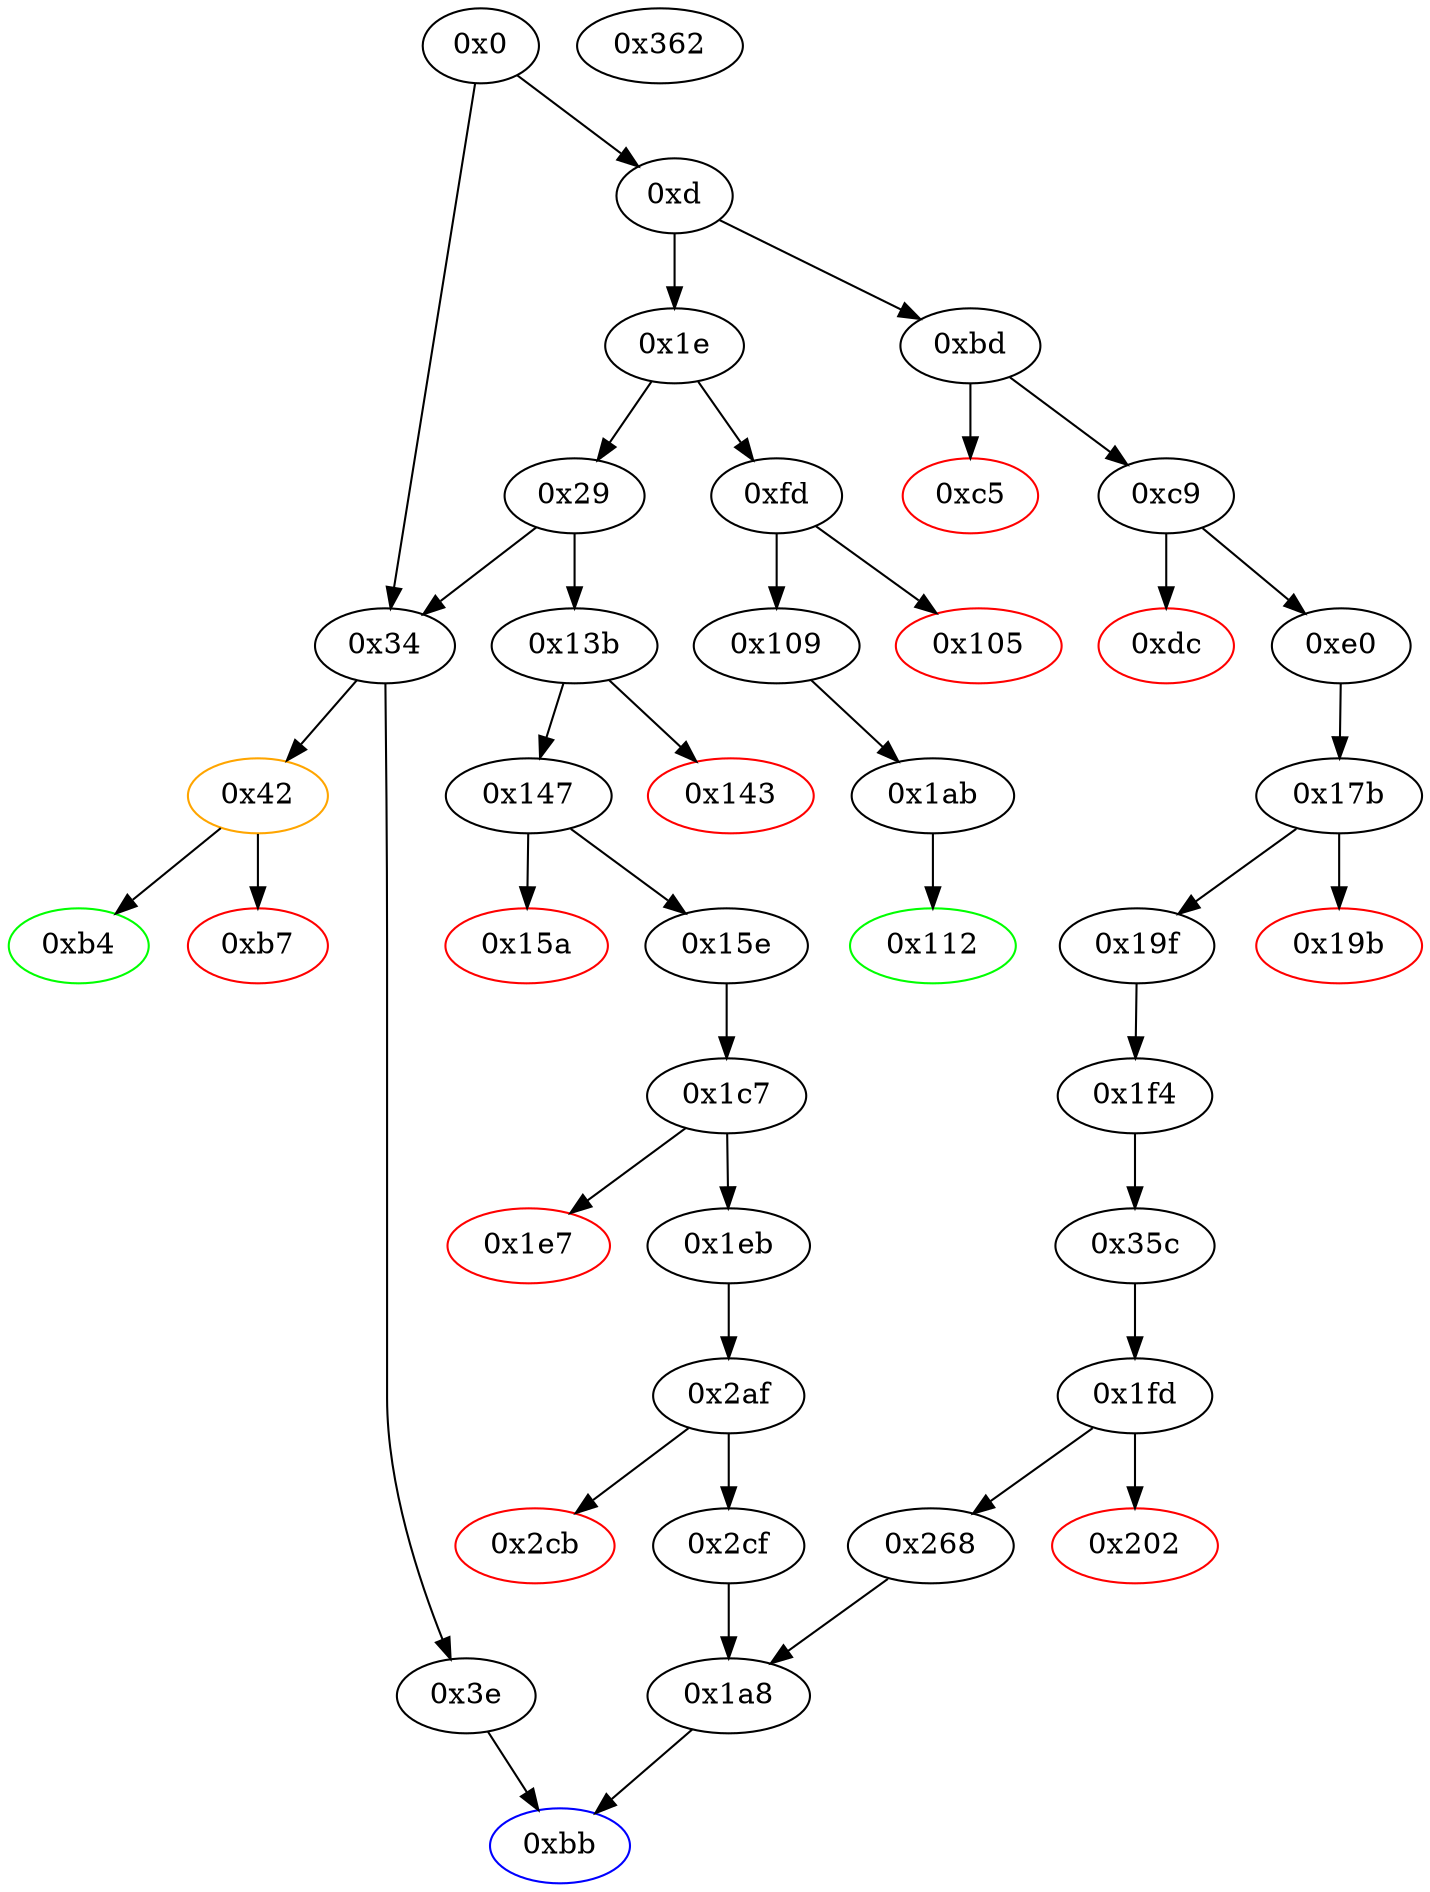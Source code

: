 strict digraph "" {
"0x2cf" [fillcolor=white, id="0x2cf", style=filled, tooltip="Block 0x2cf\n[0x2cf:0x35b]\n---\nPredecessors: [0x2af]\nSuccessors: [0x1a8]\n---\n0x2cf JUMPDEST\n0x2d0 PUSH1 0x0\n0x2d2 DUP1\n0x2d3 SLOAD\n0x2d4 PUSH1 0x40\n0x2d6 MLOAD\n0x2d7 PUSH20 0xffffffffffffffffffffffffffffffffffffffff\n0x2ec DUP1\n0x2ed DUP6\n0x2ee AND\n0x2ef SWAP4\n0x2f0 SWAP3\n0x2f1 AND\n0x2f2 SWAP2\n0x2f3 PUSH32 0x8be0079c531659141344cd1fd0a4f28419497f9722a3daafe3b4186f6b6457e0\n0x314 SWAP2\n0x315 LOG3\n0x316 PUSH1 0x0\n0x318 DUP1\n0x319 SLOAD\n0x31a PUSH32 0xffffffffffffffffffffffff0000000000000000000000000000000000000000\n0x33b AND\n0x33c PUSH20 0xffffffffffffffffffffffffffffffffffffffff\n0x351 SWAP3\n0x352 SWAP1\n0x353 SWAP3\n0x354 AND\n0x355 SWAP2\n0x356 SWAP1\n0x357 SWAP2\n0x358 OR\n0x359 SWAP1\n0x35a SSTORE\n0x35b JUMP\n---\n0x2cf: JUMPDEST \n0x2d0: V156 = 0x0\n0x2d3: V157 = S[0x0]\n0x2d4: V158 = 0x40\n0x2d6: V159 = M[0x40]\n0x2d7: V160 = 0xffffffffffffffffffffffffffffffffffffffff\n0x2ee: V161 = AND V100 0xffffffffffffffffffffffffffffffffffffffff\n0x2f1: V162 = AND V157 0xffffffffffffffffffffffffffffffffffffffff\n0x2f3: V163 = 0x8be0079c531659141344cd1fd0a4f28419497f9722a3daafe3b4186f6b6457e0\n0x315: LOG V159 0x0 0x8be0079c531659141344cd1fd0a4f28419497f9722a3daafe3b4186f6b6457e0 V162 V161\n0x316: V164 = 0x0\n0x319: V165 = S[0x0]\n0x31a: V166 = 0xffffffffffffffffffffffff0000000000000000000000000000000000000000\n0x33b: V167 = AND 0xffffffffffffffffffffffff0000000000000000000000000000000000000000 V165\n0x33c: V168 = 0xffffffffffffffffffffffffffffffffffffffff\n0x354: V169 = AND 0xffffffffffffffffffffffffffffffffffffffff V100\n0x358: V170 = OR V169 V167\n0x35a: S[0x0] = V170\n0x35b: JUMP 0x1a8\n---\nEntry stack: [V9, 0xbb, V100, 0x1a8, V100]\nStack pops: 2\nStack additions: []\nExit stack: [V9, 0xbb, V100]\n\nDef sites:\nV9: {0xd.0x12}\n0xbb: {0x147.0x149}\nV100: {0x15e.0x176}\n0x1a8: {0x1eb.0x1ec}\nV100: {0x15e.0x176}\n"];
"0x35c" [fillcolor=white, id="0x35c", style=filled, tooltip="Block 0x35c\n[0x35c:0x361]\n---\nPredecessors: [0x1f4]\nSuccessors: [0x1fd]\n---\n0x35c JUMPDEST\n0x35d EXTCODESIZE\n0x35e ISZERO\n0x35f ISZERO\n0x360 SWAP1\n0x361 JUMP\n---\n0x35c: JUMPDEST \n0x35d: V171 = EXTCODESIZE V69\n0x35e: V172 = ISZERO V171\n0x35f: V173 = ISZERO V172\n0x361: JUMP 0x1fd\n---\nEntry stack: [V9, 0xbb, V69, 0x1a8, V69, 0x1fd, V69]\nStack pops: 2\nStack additions: [V173]\nExit stack: [V9, 0xbb, V69, 0x1a8, V69, V173]\n\nDef sites:\nV9: {0xd.0x12}\n0xbb: {0xc9.0xcb}\nV69: {0xe0.0xf8}\n0x1a8: {0x19f.0x1a0}\nV69: {0xe0.0xf8}\n0x1fd: {0x1f4.0x1f5}\nV69: {0xe0.0xf8}\n"];
"0x1a8" [fillcolor=white, id="0x1a8", style=filled, tooltip="Block 0x1a8\n[0x1a8:0x1aa]\n---\nPredecessors: [0x268, 0x2cf]\nSuccessors: [0xbb]\n---\n0x1a8 JUMPDEST\n0x1a9 POP\n0x1aa JUMP\n---\n0x1a8: JUMPDEST \n0x1aa: JUMP 0xbb\n---\nEntry stack: [V9, 0xbb, S0]\nStack pops: 2\nStack additions: []\nExit stack: [V9]\n\nDef sites:\nV9: {0xd.0x12}\n0xbb: {0xc9.0xcb, 0x147.0x149}\nS0: {0xe0.0xf8, 0x15e.0x176}\n"];
"0xdc" [color=red, fillcolor=white, id="0xdc", style=filled, tooltip="Block 0xdc\n[0xdc:0xdf]\n---\nPredecessors: [0xc9]\nSuccessors: []\n---\n0xdc PUSH1 0x0\n0xde DUP1\n0xdf REVERT\n---\n0xdc: V66 = 0x0\n0xdf: REVERT 0x0 0x0\n---\nEntry stack: [V9, 0xbb, 0x4, V61]\nStack pops: 0\nStack additions: []\nExit stack: [V9, 0xbb, 0x4, V61]\n\nDef sites:\nV9: {0xd.0x12}\n0xbb: {0xc9.0xcb}\n0x4: {0xc9.0xce}\nV61: {0xc9.0xd2}\n"];
"0x42" [color=orange, fillcolor=white, id="0x42", style=filled, tooltip="Block 0x42\n[0x42:0xb3]\n---\nPredecessors: [0x34]\nSuccessors: [0xb4, 0xb7]\n---\n0x42 JUMPDEST\n0x43 PUSH1 0x1\n0x45 SLOAD\n0x46 PUSH1 0x40\n0x48 DUP1\n0x49 MLOAD\n0x4a PUSH1 0x20\n0x4c CALLDATASIZE\n0x4d PUSH1 0x1f\n0x4f DUP2\n0x50 ADD\n0x51 DUP3\n0x52 SWAP1\n0x53 DIV\n0x54 DUP3\n0x55 MUL\n0x56 DUP4\n0x57 ADD\n0x58 DUP3\n0x59 ADD\n0x5a SWAP1\n0x5b SWAP4\n0x5c MSTORE\n0x5d DUP3\n0x5e DUP3\n0x5f MSTORE\n0x60 PUSH20 0xffffffffffffffffffffffffffffffffffffffff\n0x75 SWAP1\n0x76 SWAP4\n0x77 AND\n0x78 SWAP3\n0x79 PUSH1 0x60\n0x7b SWAP3\n0x7c PUSH1 0x0\n0x7e SWAP2\n0x7f DUP2\n0x80 SWAP1\n0x81 DUP5\n0x82 ADD\n0x83 DUP4\n0x84 DUP3\n0x85 DUP1\n0x86 DUP3\n0x87 DUP5\n0x88 CALLDATACOPY\n0x89 PUSH1 0x0\n0x8b SWAP3\n0x8c ADD\n0x8d DUP3\n0x8e SWAP1\n0x8f MSTORE\n0x90 POP\n0x91 DUP5\n0x92 MLOAD\n0x93 SWAP5\n0x94 SWAP6\n0x95 POP\n0x96 SWAP4\n0x97 DUP5\n0x98 SWAP4\n0x99 POP\n0x9a SWAP2\n0x9b POP\n0x9c POP\n0x9d PUSH1 0x20\n0x9f DUP5\n0xa0 ADD\n0xa1 DUP6\n0xa2 GAS\n0xa3 DELEGATECALL\n0xa4 RETURNDATASIZE\n0xa5 PUSH1 0x40\n0xa7 MLOAD\n0xa8 DUP2\n0xa9 PUSH1 0x0\n0xab DUP3\n0xac RETURNDATACOPY\n0xad DUP3\n0xae DUP1\n0xaf ISZERO\n0xb0 PUSH2 0xb7\n0xb3 JUMPI\n---\n0x42: JUMPDEST \n0x43: V24 = 0x1\n0x45: V25 = S[0x1]\n0x46: V26 = 0x40\n0x49: V27 = M[0x40]\n0x4a: V28 = 0x20\n0x4c: V29 = CALLDATASIZE\n0x4d: V30 = 0x1f\n0x50: V31 = ADD V29 0x1f\n0x53: V32 = DIV V31 0x20\n0x55: V33 = MUL 0x20 V32\n0x57: V34 = ADD V27 V33\n0x59: V35 = ADD 0x20 V34\n0x5c: M[0x40] = V35\n0x5f: M[V27] = V29\n0x60: V36 = 0xffffffffffffffffffffffffffffffffffffffff\n0x77: V37 = AND V25 0xffffffffffffffffffffffffffffffffffffffff\n0x79: V38 = 0x60\n0x7c: V39 = 0x0\n0x82: V40 = ADD V27 0x20\n0x88: CALLDATACOPY V40 0x0 V29\n0x89: V41 = 0x0\n0x8c: V42 = ADD V40 V29\n0x8f: M[V42] = 0x0\n0x92: V43 = M[V27]\n0x9d: V44 = 0x20\n0xa0: V45 = ADD V27 0x20\n0xa2: V46 = GAS\n0xa3: V47 = DELEGATECALL V46 V37 V45 V43 0x0 0x0\n0xa4: V48 = RETURNDATASIZE\n0xa5: V49 = 0x40\n0xa7: V50 = M[0x40]\n0xa9: V51 = 0x0\n0xac: RETURNDATACOPY V50 0x0 V48\n0xaf: V52 = ISZERO V47\n0xb0: V53 = 0xb7\n0xb3: JUMPI 0xb7 V52\n---\nEntry stack: [V9]\nStack pops: 0\nStack additions: [V37, V27, V47, V48, V50, V47]\nExit stack: [V9, V37, V27, V47, V48, V50, V47]\n\nDef sites:\nV9: {0xd.0x12}\n"];
"0x19f" [fillcolor=white, id="0x19f", style=filled, tooltip="Block 0x19f\n[0x19f:0x1a7]\n---\nPredecessors: [0x17b]\nSuccessors: [0x1f4]\n---\n0x19f JUMPDEST\n0x1a0 PUSH2 0x1a8\n0x1a3 DUP2\n0x1a4 PUSH2 0x1f4\n0x1a7 JUMP\n---\n0x19f: JUMPDEST \n0x1a0: V110 = 0x1a8\n0x1a4: V111 = 0x1f4\n0x1a7: JUMP 0x1f4\n---\nEntry stack: [V9, 0xbb, V69]\nStack pops: 1\nStack additions: [S0, 0x1a8, S0]\nExit stack: [V9, 0xbb, V69, 0x1a8, V69]\n\nDef sites:\nV9: {0xd.0x12}\n0xbb: {0xc9.0xcb}\nV69: {0xe0.0xf8}\n"];
"0x1c7" [fillcolor=white, id="0x1c7", style=filled, tooltip="Block 0x1c7\n[0x1c7:0x1e6]\n---\nPredecessors: [0x15e]\nSuccessors: [0x1e7, 0x1eb]\n---\n0x1c7 JUMPDEST\n0x1c8 PUSH1 0x0\n0x1ca SLOAD\n0x1cb PUSH20 0xffffffffffffffffffffffffffffffffffffffff\n0x1e0 AND\n0x1e1 CALLER\n0x1e2 EQ\n0x1e3 PUSH2 0x1eb\n0x1e6 JUMPI\n---\n0x1c7: JUMPDEST \n0x1c8: V116 = 0x0\n0x1ca: V117 = S[0x0]\n0x1cb: V118 = 0xffffffffffffffffffffffffffffffffffffffff\n0x1e0: V119 = AND 0xffffffffffffffffffffffffffffffffffffffff V117\n0x1e1: V120 = CALLER\n0x1e2: V121 = EQ V120 V119\n0x1e3: V122 = 0x1eb\n0x1e6: JUMPI 0x1eb V121\n---\nEntry stack: [V9, 0xbb, V100]\nStack pops: 0\nStack additions: []\nExit stack: [V9, 0xbb, V100]\n\nDef sites:\nV9: {0xd.0x12}\n0xbb: {0x147.0x149}\nV100: {0x15e.0x176}\n"];
"0x143" [color=red, fillcolor=white, id="0x143", style=filled, tooltip="Block 0x143\n[0x143:0x146]\n---\nPredecessors: [0x13b]\nSuccessors: []\n---\n0x143 PUSH1 0x0\n0x145 DUP1\n0x146 REVERT\n---\n0x143: V88 = 0x0\n0x146: REVERT 0x0 0x0\n---\nEntry stack: [V9, V85]\nStack pops: 0\nStack additions: []\nExit stack: [V9, V85]\n\nDef sites:\nV9: {0xd.0x12}\nV85: {0x13b.0x13c}\n"];
"0x268" [fillcolor=white, id="0x268", style=filled, tooltip="Block 0x268\n[0x268:0x2ae]\n---\nPredecessors: [0x1fd]\nSuccessors: [0x1a8]\n---\n0x268 JUMPDEST\n0x269 PUSH1 0x1\n0x26b DUP1\n0x26c SLOAD\n0x26d PUSH32 0xffffffffffffffffffffffff0000000000000000000000000000000000000000\n0x28e AND\n0x28f PUSH20 0xffffffffffffffffffffffffffffffffffffffff\n0x2a4 SWAP3\n0x2a5 SWAP1\n0x2a6 SWAP3\n0x2a7 AND\n0x2a8 SWAP2\n0x2a9 SWAP1\n0x2aa SWAP2\n0x2ab OR\n0x2ac SWAP1\n0x2ad SSTORE\n0x2ae JUMP\n---\n0x268: JUMPDEST \n0x269: V145 = 0x1\n0x26c: V146 = S[0x1]\n0x26d: V147 = 0xffffffffffffffffffffffff0000000000000000000000000000000000000000\n0x28e: V148 = AND 0xffffffffffffffffffffffff0000000000000000000000000000000000000000 V146\n0x28f: V149 = 0xffffffffffffffffffffffffffffffffffffffff\n0x2a7: V150 = AND 0xffffffffffffffffffffffffffffffffffffffff V69\n0x2ab: V151 = OR V150 V148\n0x2ad: S[0x1] = V151\n0x2ae: JUMP 0x1a8\n---\nEntry stack: [V9, 0xbb, V69, 0x1a8, V69]\nStack pops: 2\nStack additions: []\nExit stack: [V9, 0xbb, V69]\n\nDef sites:\nV9: {0xd.0x12}\n0xbb: {0xc9.0xcb}\nV69: {0xe0.0xf8}\n0x1a8: {0x19f.0x1a0}\nV69: {0xe0.0xf8}\n"];
"0xb4" [color=green, fillcolor=white, id="0xb4", style=filled, tooltip="Block 0xb4\n[0xb4:0xb6]\n---\nPredecessors: [0x42]\nSuccessors: []\n---\n0xb4 DUP3\n0xb5 DUP3\n0xb6 RETURN\n---\n0xb6: RETURN V50 V48\n---\nEntry stack: [V9, V37, V27, V47, V48, V50, V47]\nStack pops: 3\nStack additions: [S2, S1, S0]\nExit stack: [V9, V37, V27, V47, V48, V50, V47]\n\nDef sites:\nV9: {0xd.0x12}\nV37: {0x42.0x77}\nV27: {0x42.0x49}\nV47: {0x42.0xa3}\nV48: {0x42.0xa4}\nV50: {0x42.0xa7}\nV47: {0x42.0xa3}\n"];
"0x1f4" [fillcolor=white, id="0x1f4", style=filled, tooltip="Block 0x1f4\n[0x1f4:0x1fc]\n---\nPredecessors: [0x19f]\nSuccessors: [0x35c]\n---\n0x1f4 JUMPDEST\n0x1f5 PUSH2 0x1fd\n0x1f8 DUP2\n0x1f9 PUSH2 0x35c\n0x1fc JUMP\n---\n0x1f4: JUMPDEST \n0x1f5: V126 = 0x1fd\n0x1f9: V127 = 0x35c\n0x1fc: JUMP 0x35c\n---\nEntry stack: [V9, 0xbb, V69, 0x1a8, V69]\nStack pops: 1\nStack additions: [S0, 0x1fd, S0]\nExit stack: [V9, 0xbb, V69, 0x1a8, V69, 0x1fd, V69]\n\nDef sites:\nV9: {0xd.0x12}\n0xbb: {0xc9.0xcb}\nV69: {0xe0.0xf8}\n0x1a8: {0x19f.0x1a0}\nV69: {0xe0.0xf8}\n"];
"0xbb" [color=blue, fillcolor=white, id="0xbb", style=filled, tooltip="Block 0xbb\n[0xbb:0xbc]\n---\nPredecessors: [0x3e, 0x1a8]\nSuccessors: []\n---\n0xbb JUMPDEST\n0xbc STOP\n---\n0xbb: JUMPDEST \n0xbc: STOP \n---\nEntry stack: [V9]\nStack pops: 0\nStack additions: []\nExit stack: [V9]\n\nDef sites:\nV9: {0xd.0x12}\n"];
"0x2af" [fillcolor=white, id="0x2af", style=filled, tooltip="Block 0x2af\n[0x2af:0x2ca]\n---\nPredecessors: [0x1eb]\nSuccessors: [0x2cb, 0x2cf]\n---\n0x2af JUMPDEST\n0x2b0 PUSH20 0xffffffffffffffffffffffffffffffffffffffff\n0x2c5 DUP2\n0x2c6 AND\n0x2c7 PUSH2 0x2cf\n0x2ca JUMPI\n---\n0x2af: JUMPDEST \n0x2b0: V152 = 0xffffffffffffffffffffffffffffffffffffffff\n0x2c6: V153 = AND V100 0xffffffffffffffffffffffffffffffffffffffff\n0x2c7: V154 = 0x2cf\n0x2ca: JUMPI 0x2cf V153\n---\nEntry stack: [V9, 0xbb, V100, 0x1a8, V100]\nStack pops: 1\nStack additions: [S0]\nExit stack: [V9, 0xbb, V100, 0x1a8, V100]\n\nDef sites:\nV9: {0xd.0x12}\n0xbb: {0x147.0x149}\nV100: {0x15e.0x176}\n0x1a8: {0x1eb.0x1ec}\nV100: {0x15e.0x176}\n"];
"0x1ab" [fillcolor=white, id="0x1ab", style=filled, tooltip="Block 0x1ab\n[0x1ab:0x1c6]\n---\nPredecessors: [0x109]\nSuccessors: [0x112]\n---\n0x1ab JUMPDEST\n0x1ac PUSH1 0x0\n0x1ae SLOAD\n0x1af PUSH20 0xffffffffffffffffffffffffffffffffffffffff\n0x1c4 AND\n0x1c5 DUP2\n0x1c6 JUMP\n---\n0x1ab: JUMPDEST \n0x1ac: V112 = 0x0\n0x1ae: V113 = S[0x0]\n0x1af: V114 = 0xffffffffffffffffffffffffffffffffffffffff\n0x1c4: V115 = AND 0xffffffffffffffffffffffffffffffffffffffff V113\n0x1c6: JUMP 0x112\n---\nEntry stack: [V9, 0x112]\nStack pops: 1\nStack additions: [S0, V115]\nExit stack: [V9, 0x112, V115]\n\nDef sites:\nV9: {0xd.0x12}\n0x112: {0x109.0x10b}\n"];
"0x29" [fillcolor=white, id="0x29", style=filled, tooltip="Block 0x29\n[0x29:0x33]\n---\nPredecessors: [0x1e]\nSuccessors: [0x34, 0x13b]\n---\n0x29 DUP1\n0x2a PUSH4 0xf2fde38b\n0x2f EQ\n0x30 PUSH2 0x13b\n0x33 JUMPI\n---\n0x2a: V16 = 0xf2fde38b\n0x2f: V17 = EQ 0xf2fde38b V9\n0x30: V18 = 0x13b\n0x33: JUMPI 0x13b V17\n---\nEntry stack: [V9]\nStack pops: 1\nStack additions: [S0]\nExit stack: [V9]\n\nDef sites:\nV9: {0xd.0x12}\n"];
"0xbd" [fillcolor=white, id="0xbd", style=filled, tooltip="Block 0xbd\n[0xbd:0xc4]\n---\nPredecessors: [0xd]\nSuccessors: [0xc5, 0xc9]\n---\n0xbd JUMPDEST\n0xbe CALLVALUE\n0xbf DUP1\n0xc0 ISZERO\n0xc1 PUSH2 0xc9\n0xc4 JUMPI\n---\n0xbd: JUMPDEST \n0xbe: V54 = CALLVALUE\n0xc0: V55 = ISZERO V54\n0xc1: V56 = 0xc9\n0xc4: JUMPI 0xc9 V55\n---\nEntry stack: [V9]\nStack pops: 0\nStack additions: [V54]\nExit stack: [V9, V54]\n\nDef sites:\nV9: {0xd.0x12}\n"];
"0x362" [fillcolor=white, id="0x362", style=filled, tooltip="Block 0x362\n[0x362:0x39c]\n---\nPredecessors: []\nSuccessors: []\n---\n0x362 INVALID\n0x363 LOG2\n0x364 PUSH6 0x627a7a723158\n0x36b SHA3\n0x36c GASPRICE\n0x36d SMOD\n0x36e PUSH32 0xf87c394eab4bc5d426f6079fb3ffca114b6920f8316a62a3eb02d6d19264736f\n0x38f PUSH13 0x63430005100032\n---\n0x362: INVALID \n0x363: LOG S0 S1 S2 S3\n0x364: V174 = 0x627a7a723158\n0x36b: V175 = SHA3 0x627a7a723158 S4\n0x36c: V176 = GASPRICE\n0x36d: V177 = SMOD V176 V175\n0x36e: V178 = 0xf87c394eab4bc5d426f6079fb3ffca114b6920f8316a62a3eb02d6d19264736f\n0x38f: V179 = 0x63430005100032\n---\nEntry stack: []\nStack pops: 0\nStack additions: [0x63430005100032, 0xf87c394eab4bc5d426f6079fb3ffca114b6920f8316a62a3eb02d6d19264736f, V177]\nExit stack: []\n\nDef sites:\n"];
"0xc9" [fillcolor=white, id="0xc9", style=filled, tooltip="Block 0xc9\n[0xc9:0xdb]\n---\nPredecessors: [0xbd]\nSuccessors: [0xdc, 0xe0]\n---\n0xc9 JUMPDEST\n0xca POP\n0xcb PUSH2 0xbb\n0xce PUSH1 0x4\n0xd0 DUP1\n0xd1 CALLDATASIZE\n0xd2 SUB\n0xd3 PUSH1 0x20\n0xd5 DUP2\n0xd6 LT\n0xd7 ISZERO\n0xd8 PUSH2 0xe0\n0xdb JUMPI\n---\n0xc9: JUMPDEST \n0xcb: V58 = 0xbb\n0xce: V59 = 0x4\n0xd1: V60 = CALLDATASIZE\n0xd2: V61 = SUB V60 0x4\n0xd3: V62 = 0x20\n0xd6: V63 = LT V61 0x20\n0xd7: V64 = ISZERO V63\n0xd8: V65 = 0xe0\n0xdb: JUMPI 0xe0 V64\n---\nEntry stack: [V9, V54]\nStack pops: 1\nStack additions: [0xbb, 0x4, V61]\nExit stack: [V9, 0xbb, 0x4, V61]\n\nDef sites:\nV9: {0xd.0x12}\nV54: {0xbd.0xbe}\n"];
"0x1fd" [fillcolor=white, id="0x1fd", style=filled, tooltip="Block 0x1fd\n[0x1fd:0x201]\n---\nPredecessors: [0x35c]\nSuccessors: [0x202, 0x268]\n---\n0x1fd JUMPDEST\n0x1fe PUSH2 0x268\n0x201 JUMPI\n---\n0x1fd: JUMPDEST \n0x1fe: V128 = 0x268\n0x201: JUMPI 0x268 V173\n---\nEntry stack: [V9, 0xbb, V69, 0x1a8, V69, V173]\nStack pops: 1\nStack additions: []\nExit stack: [V9, 0xbb, V69, 0x1a8, V69]\n\nDef sites:\nV9: {0xd.0x12}\n0xbb: {0xc9.0xcb}\nV69: {0xe0.0xf8}\n0x1a8: {0x19f.0x1a0}\nV69: {0xe0.0xf8}\nV173: {0x35c.0x35f}\n"];
"0x13b" [fillcolor=white, id="0x13b", style=filled, tooltip="Block 0x13b\n[0x13b:0x142]\n---\nPredecessors: [0x29]\nSuccessors: [0x143, 0x147]\n---\n0x13b JUMPDEST\n0x13c CALLVALUE\n0x13d DUP1\n0x13e ISZERO\n0x13f PUSH2 0x147\n0x142 JUMPI\n---\n0x13b: JUMPDEST \n0x13c: V85 = CALLVALUE\n0x13e: V86 = ISZERO V85\n0x13f: V87 = 0x147\n0x142: JUMPI 0x147 V86\n---\nEntry stack: [V9]\nStack pops: 0\nStack additions: [V85]\nExit stack: [V9, V85]\n\nDef sites:\nV9: {0xd.0x12}\n"];
"0x147" [fillcolor=white, id="0x147", style=filled, tooltip="Block 0x147\n[0x147:0x159]\n---\nPredecessors: [0x13b]\nSuccessors: [0x15a, 0x15e]\n---\n0x147 JUMPDEST\n0x148 POP\n0x149 PUSH2 0xbb\n0x14c PUSH1 0x4\n0x14e DUP1\n0x14f CALLDATASIZE\n0x150 SUB\n0x151 PUSH1 0x20\n0x153 DUP2\n0x154 LT\n0x155 ISZERO\n0x156 PUSH2 0x15e\n0x159 JUMPI\n---\n0x147: JUMPDEST \n0x149: V89 = 0xbb\n0x14c: V90 = 0x4\n0x14f: V91 = CALLDATASIZE\n0x150: V92 = SUB V91 0x4\n0x151: V93 = 0x20\n0x154: V94 = LT V92 0x20\n0x155: V95 = ISZERO V94\n0x156: V96 = 0x15e\n0x159: JUMPI 0x15e V95\n---\nEntry stack: [V9, V85]\nStack pops: 1\nStack additions: [0xbb, 0x4, V92]\nExit stack: [V9, 0xbb, 0x4, V92]\n\nDef sites:\nV9: {0xd.0x12}\nV85: {0x13b.0x13c}\n"];
"0x0" [fillcolor=white, id="0x0", style=filled, tooltip="Block 0x0\n[0x0:0xc]\n---\nPredecessors: []\nSuccessors: [0xd, 0x34]\n---\n0x0 PUSH1 0x80\n0x2 PUSH1 0x40\n0x4 MSTORE\n0x5 PUSH1 0x4\n0x7 CALLDATASIZE\n0x8 LT\n0x9 PUSH2 0x34\n0xc JUMPI\n---\n0x0: V0 = 0x80\n0x2: V1 = 0x40\n0x4: M[0x40] = 0x80\n0x5: V2 = 0x4\n0x7: V3 = CALLDATASIZE\n0x8: V4 = LT V3 0x4\n0x9: V5 = 0x34\n0xc: JUMPI 0x34 V4\n---\nEntry stack: []\nStack pops: 0\nStack additions: []\nExit stack: []\n\nDef sites:\n"];
"0x34" [fillcolor=white, id="0x34", style=filled, tooltip="Block 0x34\n[0x34:0x3d]\n---\nPredecessors: [0x0, 0x29]\nSuccessors: [0x3e, 0x42]\n---\n0x34 JUMPDEST\n0x35 PUSH2 0x8fc\n0x38 GAS\n0x39 GT\n0x3a PUSH2 0x42\n0x3d JUMPI\n---\n0x34: JUMPDEST \n0x35: V19 = 0x8fc\n0x38: V20 = GAS\n0x39: V21 = GT V20 0x8fc\n0x3a: V22 = 0x42\n0x3d: JUMPI 0x42 V21\n---\nEntry stack: [V9]\nStack pops: 0\nStack additions: []\nExit stack: [V9]\n\nDef sites:\nV9: {0xd.0x12}\n"];
"0x1e7" [color=red, fillcolor=white, id="0x1e7", style=filled, tooltip="Block 0x1e7\n[0x1e7:0x1ea]\n---\nPredecessors: [0x1c7]\nSuccessors: []\n---\n0x1e7 PUSH1 0x0\n0x1e9 DUP1\n0x1ea REVERT\n---\n0x1e7: V123 = 0x0\n0x1ea: REVERT 0x0 0x0\n---\nEntry stack: [V9, 0xbb, V100]\nStack pops: 0\nStack additions: []\nExit stack: [V9, 0xbb, V100]\n\nDef sites:\nV9: {0xd.0x12}\n0xbb: {0x147.0x149}\nV100: {0x15e.0x176}\n"];
"0x109" [fillcolor=white, id="0x109", style=filled, tooltip="Block 0x109\n[0x109:0x111]\n---\nPredecessors: [0xfd]\nSuccessors: [0x1ab]\n---\n0x109 JUMPDEST\n0x10a POP\n0x10b PUSH2 0x112\n0x10e PUSH2 0x1ab\n0x111 JUMP\n---\n0x109: JUMPDEST \n0x10b: V75 = 0x112\n0x10e: V76 = 0x1ab\n0x111: JUMP 0x1ab\n---\nEntry stack: [V9, V71]\nStack pops: 1\nStack additions: [0x112]\nExit stack: [V9, 0x112]\n\nDef sites:\nV9: {0xd.0x12}\nV71: {0xfd.0xfe}\n"];
"0xfd" [fillcolor=white, id="0xfd", style=filled, tooltip="Block 0xfd\n[0xfd:0x104]\n---\nPredecessors: [0x1e]\nSuccessors: [0x105, 0x109]\n---\n0xfd JUMPDEST\n0xfe CALLVALUE\n0xff DUP1\n0x100 ISZERO\n0x101 PUSH2 0x109\n0x104 JUMPI\n---\n0xfd: JUMPDEST \n0xfe: V71 = CALLVALUE\n0x100: V72 = ISZERO V71\n0x101: V73 = 0x109\n0x104: JUMPI 0x109 V72\n---\nEntry stack: [V9]\nStack pops: 0\nStack additions: [V71]\nExit stack: [V9, V71]\n\nDef sites:\nV9: {0xd.0x12}\n"];
"0xc5" [color=red, fillcolor=white, id="0xc5", style=filled, tooltip="Block 0xc5\n[0xc5:0xc8]\n---\nPredecessors: [0xbd]\nSuccessors: []\n---\n0xc5 PUSH1 0x0\n0xc7 DUP1\n0xc8 REVERT\n---\n0xc5: V57 = 0x0\n0xc8: REVERT 0x0 0x0\n---\nEntry stack: [V9, V54]\nStack pops: 0\nStack additions: []\nExit stack: [V9, V54]\n\nDef sites:\nV9: {0xd.0x12}\nV54: {0xbd.0xbe}\n"];
"0xd" [fillcolor=white, id="0xd", style=filled, tooltip="Block 0xd\n[0xd:0x1d]\n---\nPredecessors: [0x0]\nSuccessors: [0x1e, 0xbd]\n---\n0xd PUSH1 0x0\n0xf CALLDATALOAD\n0x10 PUSH1 0xe0\n0x12 SHR\n0x13 DUP1\n0x14 PUSH4 0x776d1a01\n0x19 EQ\n0x1a PUSH2 0xbd\n0x1d JUMPI\n---\n0xd: V6 = 0x0\n0xf: V7 = CALLDATALOAD 0x0\n0x10: V8 = 0xe0\n0x12: V9 = SHR 0xe0 V7\n0x14: V10 = 0x776d1a01\n0x19: V11 = EQ 0x776d1a01 V9\n0x1a: V12 = 0xbd\n0x1d: JUMPI 0xbd V11\n---\nEntry stack: []\nStack pops: 0\nStack additions: [V9]\nExit stack: [V9]\n\nDef sites:\n"];
"0x105" [color=red, fillcolor=white, id="0x105", style=filled, tooltip="Block 0x105\n[0x105:0x108]\n---\nPredecessors: [0xfd]\nSuccessors: []\n---\n0x105 PUSH1 0x0\n0x107 DUP1\n0x108 REVERT\n---\n0x105: V74 = 0x0\n0x108: REVERT 0x0 0x0\n---\nEntry stack: [V9, V71]\nStack pops: 0\nStack additions: []\nExit stack: [V9, V71]\n\nDef sites:\nV9: {0xd.0x12}\nV71: {0xfd.0xfe}\n"];
"0x19b" [color=red, fillcolor=white, id="0x19b", style=filled, tooltip="Block 0x19b\n[0x19b:0x19e]\n---\nPredecessors: [0x17b]\nSuccessors: []\n---\n0x19b PUSH1 0x0\n0x19d DUP1\n0x19e REVERT\n---\n0x19b: V109 = 0x0\n0x19e: REVERT 0x0 0x0\n---\nEntry stack: [V9, 0xbb, V69]\nStack pops: 0\nStack additions: []\nExit stack: [V9, 0xbb, V69]\n\nDef sites:\nV9: {0xd.0x12}\n0xbb: {0xc9.0xcb}\nV69: {0xe0.0xf8}\n"];
"0x15a" [color=red, fillcolor=white, id="0x15a", style=filled, tooltip="Block 0x15a\n[0x15a:0x15d]\n---\nPredecessors: [0x147]\nSuccessors: []\n---\n0x15a PUSH1 0x0\n0x15c DUP1\n0x15d REVERT\n---\n0x15a: V97 = 0x0\n0x15d: REVERT 0x0 0x0\n---\nEntry stack: [V9, 0xbb, 0x4, V92]\nStack pops: 0\nStack additions: []\nExit stack: [V9, 0xbb, 0x4, V92]\n\nDef sites:\nV9: {0xd.0x12}\n0xbb: {0x147.0x149}\n0x4: {0x147.0x14c}\nV92: {0x147.0x150}\n"];
"0x202" [color=red, fillcolor=white, id="0x202", style=filled, tooltip="Block 0x202\n[0x202:0x267]\n---\nPredecessors: [0x1fd]\nSuccessors: []\n---\n0x202 PUSH1 0x40\n0x204 DUP1\n0x205 MLOAD\n0x206 PUSH32 0x8c379a000000000000000000000000000000000000000000000000000000000\n0x227 DUP2\n0x228 MSTORE\n0x229 PUSH1 0x20\n0x22b PUSH1 0x4\n0x22d DUP3\n0x22e ADD\n0x22f MSTORE\n0x230 PUSH1 0x15\n0x232 PUSH1 0x24\n0x234 DUP3\n0x235 ADD\n0x236 MSTORE\n0x237 PUSH32 0x746172676574206e6f74206120636f6e74726163740000000000000000000000\n0x258 PUSH1 0x44\n0x25a DUP3\n0x25b ADD\n0x25c MSTORE\n0x25d SWAP1\n0x25e MLOAD\n0x25f SWAP1\n0x260 DUP2\n0x261 SWAP1\n0x262 SUB\n0x263 PUSH1 0x64\n0x265 ADD\n0x266 SWAP1\n0x267 REVERT\n---\n0x202: V129 = 0x40\n0x205: V130 = M[0x40]\n0x206: V131 = 0x8c379a000000000000000000000000000000000000000000000000000000000\n0x228: M[V130] = 0x8c379a000000000000000000000000000000000000000000000000000000000\n0x229: V132 = 0x20\n0x22b: V133 = 0x4\n0x22e: V134 = ADD V130 0x4\n0x22f: M[V134] = 0x20\n0x230: V135 = 0x15\n0x232: V136 = 0x24\n0x235: V137 = ADD V130 0x24\n0x236: M[V137] = 0x15\n0x237: V138 = 0x746172676574206e6f74206120636f6e74726163740000000000000000000000\n0x258: V139 = 0x44\n0x25b: V140 = ADD V130 0x44\n0x25c: M[V140] = 0x746172676574206e6f74206120636f6e74726163740000000000000000000000\n0x25e: V141 = M[0x40]\n0x262: V142 = SUB V130 V141\n0x263: V143 = 0x64\n0x265: V144 = ADD 0x64 V142\n0x267: REVERT V141 V144\n---\nEntry stack: [V9, 0xbb, V69, 0x1a8, V69]\nStack pops: 0\nStack additions: []\nExit stack: [V9, 0xbb, V69, 0x1a8, V69]\n\nDef sites:\nV9: {0xd.0x12}\n0xbb: {0xc9.0xcb}\nV69: {0xe0.0xf8}\n0x1a8: {0x19f.0x1a0}\nV69: {0xe0.0xf8}\n"];
"0xe0" [fillcolor=white, id="0xe0", style=filled, tooltip="Block 0xe0\n[0xe0:0xfc]\n---\nPredecessors: [0xc9]\nSuccessors: [0x17b]\n---\n0xe0 JUMPDEST\n0xe1 POP\n0xe2 CALLDATALOAD\n0xe3 PUSH20 0xffffffffffffffffffffffffffffffffffffffff\n0xf8 AND\n0xf9 PUSH2 0x17b\n0xfc JUMP\n---\n0xe0: JUMPDEST \n0xe2: V67 = CALLDATALOAD 0x4\n0xe3: V68 = 0xffffffffffffffffffffffffffffffffffffffff\n0xf8: V69 = AND 0xffffffffffffffffffffffffffffffffffffffff V67\n0xf9: V70 = 0x17b\n0xfc: JUMP 0x17b\n---\nEntry stack: [V9, 0xbb, 0x4, V61]\nStack pops: 2\nStack additions: [V69]\nExit stack: [V9, 0xbb, V69]\n\nDef sites:\nV9: {0xd.0x12}\n0xbb: {0xc9.0xcb}\n0x4: {0xc9.0xce}\nV61: {0xc9.0xd2}\n"];
"0x15e" [fillcolor=white, id="0x15e", style=filled, tooltip="Block 0x15e\n[0x15e:0x17a]\n---\nPredecessors: [0x147]\nSuccessors: [0x1c7]\n---\n0x15e JUMPDEST\n0x15f POP\n0x160 CALLDATALOAD\n0x161 PUSH20 0xffffffffffffffffffffffffffffffffffffffff\n0x176 AND\n0x177 PUSH2 0x1c7\n0x17a JUMP\n---\n0x15e: JUMPDEST \n0x160: V98 = CALLDATALOAD 0x4\n0x161: V99 = 0xffffffffffffffffffffffffffffffffffffffff\n0x176: V100 = AND 0xffffffffffffffffffffffffffffffffffffffff V98\n0x177: V101 = 0x1c7\n0x17a: JUMP 0x1c7\n---\nEntry stack: [V9, 0xbb, 0x4, V92]\nStack pops: 2\nStack additions: [V100]\nExit stack: [V9, 0xbb, V100]\n\nDef sites:\nV9: {0xd.0x12}\n0xbb: {0x147.0x149}\n0x4: {0x147.0x14c}\nV92: {0x147.0x150}\n"];
"0x1eb" [fillcolor=white, id="0x1eb", style=filled, tooltip="Block 0x1eb\n[0x1eb:0x1f3]\n---\nPredecessors: [0x1c7]\nSuccessors: [0x2af]\n---\n0x1eb JUMPDEST\n0x1ec PUSH2 0x1a8\n0x1ef DUP2\n0x1f0 PUSH2 0x2af\n0x1f3 JUMP\n---\n0x1eb: JUMPDEST \n0x1ec: V124 = 0x1a8\n0x1f0: V125 = 0x2af\n0x1f3: JUMP 0x2af\n---\nEntry stack: [V9, 0xbb, V100]\nStack pops: 1\nStack additions: [S0, 0x1a8, S0]\nExit stack: [V9, 0xbb, V100, 0x1a8, V100]\n\nDef sites:\nV9: {0xd.0x12}\n0xbb: {0x147.0x149}\nV100: {0x15e.0x176}\n"];
"0xb7" [color=red, fillcolor=white, id="0xb7", style=filled, tooltip="Block 0xb7\n[0xb7:0xba]\n---\nPredecessors: [0x42]\nSuccessors: []\n---\n0xb7 JUMPDEST\n0xb8 DUP3\n0xb9 DUP3\n0xba REVERT\n---\n0xb7: JUMPDEST \n0xba: REVERT V50 V48\n---\nEntry stack: [V9, V37, V27, V47, V48, V50, V47]\nStack pops: 3\nStack additions: [S2, S1, S0]\nExit stack: [V9, V37, V27, V47, V48, V50, V47]\n\nDef sites:\nV9: {0xd.0x12}\nV37: {0x42.0x77}\nV27: {0x42.0x49}\nV47: {0x42.0xa3}\nV48: {0x42.0xa4}\nV50: {0x42.0xa7}\nV47: {0x42.0xa3}\n"];
"0x2cb" [color=red, fillcolor=white, id="0x2cb", style=filled, tooltip="Block 0x2cb\n[0x2cb:0x2ce]\n---\nPredecessors: [0x2af]\nSuccessors: []\n---\n0x2cb PUSH1 0x0\n0x2cd DUP1\n0x2ce REVERT\n---\n0x2cb: V155 = 0x0\n0x2ce: REVERT 0x0 0x0\n---\nEntry stack: [V9, 0xbb, V100, 0x1a8, V100]\nStack pops: 0\nStack additions: []\nExit stack: [V9, 0xbb, V100, 0x1a8, V100]\n\nDef sites:\nV9: {0xd.0x12}\n0xbb: {0x147.0x149}\nV100: {0x15e.0x176}\n0x1a8: {0x1eb.0x1ec}\nV100: {0x15e.0x176}\n"];
"0x3e" [fillcolor=white, id="0x3e", style=filled, tooltip="Block 0x3e\n[0x3e:0x41]\n---\nPredecessors: [0x34]\nSuccessors: [0xbb]\n---\n0x3e PUSH2 0xbb\n0x41 JUMP\n---\n0x3e: V23 = 0xbb\n0x41: JUMP 0xbb\n---\nEntry stack: [V9]\nStack pops: 0\nStack additions: []\nExit stack: [V9]\n\nDef sites:\nV9: {0xd.0x12}\n"];
"0x1e" [fillcolor=white, id="0x1e", style=filled, tooltip="Block 0x1e\n[0x1e:0x28]\n---\nPredecessors: [0xd]\nSuccessors: [0x29, 0xfd]\n---\n0x1e DUP1\n0x1f PUSH4 0x8da5cb5b\n0x24 EQ\n0x25 PUSH2 0xfd\n0x28 JUMPI\n---\n0x1f: V13 = 0x8da5cb5b\n0x24: V14 = EQ 0x8da5cb5b V9\n0x25: V15 = 0xfd\n0x28: JUMPI 0xfd V14\n---\nEntry stack: [V9]\nStack pops: 1\nStack additions: [S0]\nExit stack: [V9]\n\nDef sites:\nV9: {0xd.0x12}\n"];
"0x17b" [fillcolor=white, id="0x17b", style=filled, tooltip="Block 0x17b\n[0x17b:0x19a]\n---\nPredecessors: [0xe0]\nSuccessors: [0x19b, 0x19f]\n---\n0x17b JUMPDEST\n0x17c PUSH1 0x0\n0x17e SLOAD\n0x17f PUSH20 0xffffffffffffffffffffffffffffffffffffffff\n0x194 AND\n0x195 CALLER\n0x196 EQ\n0x197 PUSH2 0x19f\n0x19a JUMPI\n---\n0x17b: JUMPDEST \n0x17c: V102 = 0x0\n0x17e: V103 = S[0x0]\n0x17f: V104 = 0xffffffffffffffffffffffffffffffffffffffff\n0x194: V105 = AND 0xffffffffffffffffffffffffffffffffffffffff V103\n0x195: V106 = CALLER\n0x196: V107 = EQ V106 V105\n0x197: V108 = 0x19f\n0x19a: JUMPI 0x19f V107\n---\nEntry stack: [V9, 0xbb, V69]\nStack pops: 0\nStack additions: []\nExit stack: [V9, 0xbb, V69]\n\nDef sites:\nV9: {0xd.0x12}\n0xbb: {0xc9.0xcb}\nV69: {0xe0.0xf8}\n"];
"0x112" [color=green, fillcolor=white, id="0x112", style=filled, tooltip="Block 0x112\n[0x112:0x13a]\n---\nPredecessors: [0x1ab]\nSuccessors: []\n---\n0x112 JUMPDEST\n0x113 PUSH1 0x40\n0x115 DUP1\n0x116 MLOAD\n0x117 PUSH20 0xffffffffffffffffffffffffffffffffffffffff\n0x12c SWAP1\n0x12d SWAP3\n0x12e AND\n0x12f DUP3\n0x130 MSTORE\n0x131 MLOAD\n0x132 SWAP1\n0x133 DUP2\n0x134 SWAP1\n0x135 SUB\n0x136 PUSH1 0x20\n0x138 ADD\n0x139 SWAP1\n0x13a RETURN\n---\n0x112: JUMPDEST \n0x113: V77 = 0x40\n0x116: V78 = M[0x40]\n0x117: V79 = 0xffffffffffffffffffffffffffffffffffffffff\n0x12e: V80 = AND V115 0xffffffffffffffffffffffffffffffffffffffff\n0x130: M[V78] = V80\n0x131: V81 = M[0x40]\n0x135: V82 = SUB V78 V81\n0x136: V83 = 0x20\n0x138: V84 = ADD 0x20 V82\n0x13a: RETURN V81 V84\n---\nEntry stack: [V9, 0x112, V115]\nStack pops: 1\nStack additions: []\nExit stack: [V9, 0x112]\n\nDef sites:\nV9: {0xd.0x12}\n0x112: {0x109.0x10b}\nV115: {0x1ab.0x1c4}\n"];
"0x2cf" -> "0x1a8";
"0x35c" -> "0x1fd";
"0x1a8" -> "0xbb";
"0x42" -> "0xb7";
"0x42" -> "0xb4";
"0x19f" -> "0x1f4";
"0x1c7" -> "0x1e7";
"0x1c7" -> "0x1eb";
"0x268" -> "0x1a8";
"0x1f4" -> "0x35c";
"0x2af" -> "0x2cf";
"0x2af" -> "0x2cb";
"0x1ab" -> "0x112";
"0x29" -> "0x13b";
"0x29" -> "0x34";
"0xbd" -> "0xc5";
"0xbd" -> "0xc9";
"0xc9" -> "0xe0";
"0xc9" -> "0xdc";
"0x1fd" -> "0x268";
"0x1fd" -> "0x202";
"0x13b" -> "0x147";
"0x13b" -> "0x143";
"0x147" -> "0x15a";
"0x147" -> "0x15e";
"0x0" -> "0x34";
"0x0" -> "0xd";
"0x34" -> "0x3e";
"0x34" -> "0x42";
"0x109" -> "0x1ab";
"0xfd" -> "0x105";
"0xfd" -> "0x109";
"0xd" -> "0xbd";
"0xd" -> "0x1e";
"0xe0" -> "0x17b";
"0x15e" -> "0x1c7";
"0x1eb" -> "0x2af";
"0x3e" -> "0xbb";
"0x1e" -> "0xfd";
"0x1e" -> "0x29";
"0x17b" -> "0x19b";
"0x17b" -> "0x19f";
}
